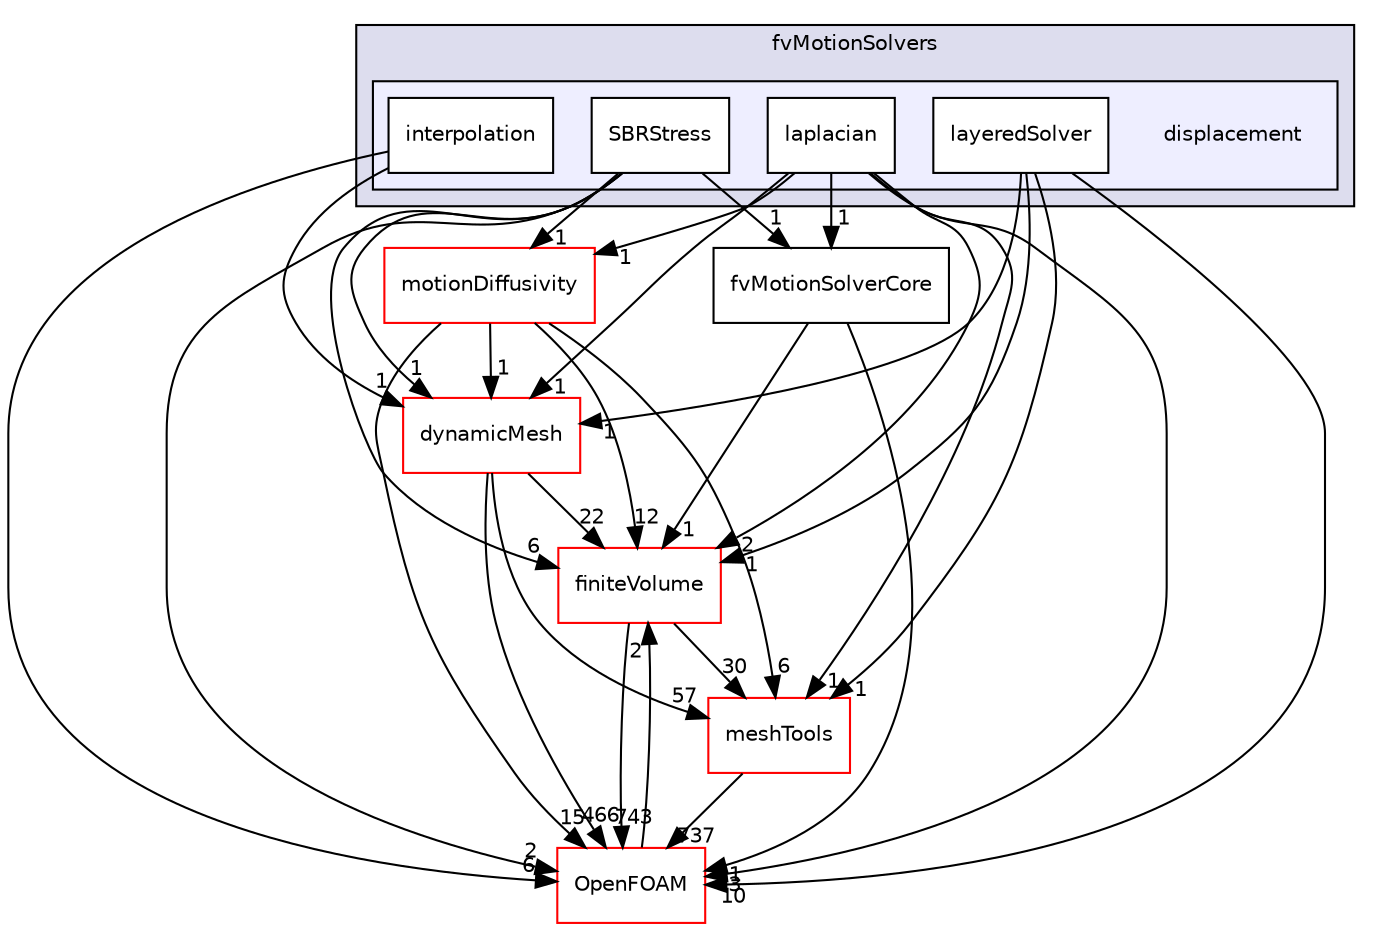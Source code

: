 digraph "src/fvMotionSolver/fvMotionSolvers/displacement" {
  bgcolor=transparent;
  compound=true
  node [ fontsize="10", fontname="Helvetica"];
  edge [ labelfontsize="10", labelfontname="Helvetica"];
  subgraph clusterdir_a38e3b643eae30d7add43af99171ff5d {
    graph [ bgcolor="#ddddee", pencolor="black", label="fvMotionSolvers" fontname="Helvetica", fontsize="10", URL="dir_a38e3b643eae30d7add43af99171ff5d.html"]
  subgraph clusterdir_6a2ca20b7e249992f3025a0ff36004ca {
    graph [ bgcolor="#eeeeff", pencolor="black", label="" URL="dir_6a2ca20b7e249992f3025a0ff36004ca.html"];
    dir_6a2ca20b7e249992f3025a0ff36004ca [shape=plaintext label="displacement"];
    dir_47c76af5b7e97029b679043b5dd3b7fb [shape=box label="interpolation" color="black" fillcolor="white" style="filled" URL="dir_47c76af5b7e97029b679043b5dd3b7fb.html"];
    dir_d1be2943bce915df6cdc59c5bc7e038f [shape=box label="laplacian" color="black" fillcolor="white" style="filled" URL="dir_d1be2943bce915df6cdc59c5bc7e038f.html"];
    dir_17e1a3f4f2dbd7d57abbc2dec90703f9 [shape=box label="layeredSolver" color="black" fillcolor="white" style="filled" URL="dir_17e1a3f4f2dbd7d57abbc2dec90703f9.html"];
    dir_74553758a023c7cd41c4e924a9eebb87 [shape=box label="SBRStress" color="black" fillcolor="white" style="filled" URL="dir_74553758a023c7cd41c4e924a9eebb87.html"];
  }
  }
  dir_9bd15774b555cf7259a6fa18f99fe99b [shape=box label="finiteVolume" color="red" URL="dir_9bd15774b555cf7259a6fa18f99fe99b.html"];
  dir_ae30ad0bef50cf391b24c614251bb9fd [shape=box label="meshTools" color="red" URL="dir_ae30ad0bef50cf391b24c614251bb9fd.html"];
  dir_63742796c427c97a292c80f7db71da36 [shape=box label="dynamicMesh" color="red" URL="dir_63742796c427c97a292c80f7db71da36.html"];
  dir_7b20f18e0d7766bc859203c857d7b1a8 [shape=box label="fvMotionSolverCore" URL="dir_7b20f18e0d7766bc859203c857d7b1a8.html"];
  dir_c5473ff19b20e6ec4dfe5c310b3778a8 [shape=box label="OpenFOAM" color="red" URL="dir_c5473ff19b20e6ec4dfe5c310b3778a8.html"];
  dir_8ab94aa558c9b87721da8bbf3fb9229e [shape=box label="motionDiffusivity" color="red" URL="dir_8ab94aa558c9b87721da8bbf3fb9229e.html"];
  dir_9bd15774b555cf7259a6fa18f99fe99b->dir_ae30ad0bef50cf391b24c614251bb9fd [headlabel="30", labeldistance=1.5 headhref="dir_000895_001747.html"];
  dir_9bd15774b555cf7259a6fa18f99fe99b->dir_c5473ff19b20e6ec4dfe5c310b3778a8 [headlabel="743", labeldistance=1.5 headhref="dir_000895_001893.html"];
  dir_d1be2943bce915df6cdc59c5bc7e038f->dir_9bd15774b555cf7259a6fa18f99fe99b [headlabel="2", labeldistance=1.5 headhref="dir_001279_000895.html"];
  dir_d1be2943bce915df6cdc59c5bc7e038f->dir_ae30ad0bef50cf391b24c614251bb9fd [headlabel="1", labeldistance=1.5 headhref="dir_001279_001747.html"];
  dir_d1be2943bce915df6cdc59c5bc7e038f->dir_63742796c427c97a292c80f7db71da36 [headlabel="1", labeldistance=1.5 headhref="dir_001279_000802.html"];
  dir_d1be2943bce915df6cdc59c5bc7e038f->dir_7b20f18e0d7766bc859203c857d7b1a8 [headlabel="1", labeldistance=1.5 headhref="dir_001279_001282.html"];
  dir_d1be2943bce915df6cdc59c5bc7e038f->dir_c5473ff19b20e6ec4dfe5c310b3778a8 [headlabel="3", labeldistance=1.5 headhref="dir_001279_001893.html"];
  dir_d1be2943bce915df6cdc59c5bc7e038f->dir_8ab94aa558c9b87721da8bbf3fb9229e [headlabel="1", labeldistance=1.5 headhref="dir_001279_001289.html"];
  dir_17e1a3f4f2dbd7d57abbc2dec90703f9->dir_9bd15774b555cf7259a6fa18f99fe99b [headlabel="1", labeldistance=1.5 headhref="dir_001280_000895.html"];
  dir_17e1a3f4f2dbd7d57abbc2dec90703f9->dir_ae30ad0bef50cf391b24c614251bb9fd [headlabel="1", labeldistance=1.5 headhref="dir_001280_001747.html"];
  dir_17e1a3f4f2dbd7d57abbc2dec90703f9->dir_63742796c427c97a292c80f7db71da36 [headlabel="1", labeldistance=1.5 headhref="dir_001280_000802.html"];
  dir_17e1a3f4f2dbd7d57abbc2dec90703f9->dir_c5473ff19b20e6ec4dfe5c310b3778a8 [headlabel="10", labeldistance=1.5 headhref="dir_001280_001893.html"];
  dir_ae30ad0bef50cf391b24c614251bb9fd->dir_c5473ff19b20e6ec4dfe5c310b3778a8 [headlabel="737", labeldistance=1.5 headhref="dir_001747_001893.html"];
  dir_63742796c427c97a292c80f7db71da36->dir_9bd15774b555cf7259a6fa18f99fe99b [headlabel="22", labeldistance=1.5 headhref="dir_000802_000895.html"];
  dir_63742796c427c97a292c80f7db71da36->dir_ae30ad0bef50cf391b24c614251bb9fd [headlabel="57", labeldistance=1.5 headhref="dir_000802_001747.html"];
  dir_63742796c427c97a292c80f7db71da36->dir_c5473ff19b20e6ec4dfe5c310b3778a8 [headlabel="466", labeldistance=1.5 headhref="dir_000802_001893.html"];
  dir_74553758a023c7cd41c4e924a9eebb87->dir_9bd15774b555cf7259a6fa18f99fe99b [headlabel="6", labeldistance=1.5 headhref="dir_001281_000895.html"];
  dir_74553758a023c7cd41c4e924a9eebb87->dir_63742796c427c97a292c80f7db71da36 [headlabel="1", labeldistance=1.5 headhref="dir_001281_000802.html"];
  dir_74553758a023c7cd41c4e924a9eebb87->dir_7b20f18e0d7766bc859203c857d7b1a8 [headlabel="1", labeldistance=1.5 headhref="dir_001281_001282.html"];
  dir_74553758a023c7cd41c4e924a9eebb87->dir_c5473ff19b20e6ec4dfe5c310b3778a8 [headlabel="2", labeldistance=1.5 headhref="dir_001281_001893.html"];
  dir_74553758a023c7cd41c4e924a9eebb87->dir_8ab94aa558c9b87721da8bbf3fb9229e [headlabel="1", labeldistance=1.5 headhref="dir_001281_001289.html"];
  dir_7b20f18e0d7766bc859203c857d7b1a8->dir_9bd15774b555cf7259a6fa18f99fe99b [headlabel="1", labeldistance=1.5 headhref="dir_001282_000895.html"];
  dir_7b20f18e0d7766bc859203c857d7b1a8->dir_c5473ff19b20e6ec4dfe5c310b3778a8 [headlabel="1", labeldistance=1.5 headhref="dir_001282_001893.html"];
  dir_c5473ff19b20e6ec4dfe5c310b3778a8->dir_9bd15774b555cf7259a6fa18f99fe99b [headlabel="2", labeldistance=1.5 headhref="dir_001893_000895.html"];
  dir_47c76af5b7e97029b679043b5dd3b7fb->dir_63742796c427c97a292c80f7db71da36 [headlabel="1", labeldistance=1.5 headhref="dir_001278_000802.html"];
  dir_47c76af5b7e97029b679043b5dd3b7fb->dir_c5473ff19b20e6ec4dfe5c310b3778a8 [headlabel="6", labeldistance=1.5 headhref="dir_001278_001893.html"];
  dir_8ab94aa558c9b87721da8bbf3fb9229e->dir_9bd15774b555cf7259a6fa18f99fe99b [headlabel="12", labeldistance=1.5 headhref="dir_001289_000895.html"];
  dir_8ab94aa558c9b87721da8bbf3fb9229e->dir_ae30ad0bef50cf391b24c614251bb9fd [headlabel="6", labeldistance=1.5 headhref="dir_001289_001747.html"];
  dir_8ab94aa558c9b87721da8bbf3fb9229e->dir_63742796c427c97a292c80f7db71da36 [headlabel="1", labeldistance=1.5 headhref="dir_001289_000802.html"];
  dir_8ab94aa558c9b87721da8bbf3fb9229e->dir_c5473ff19b20e6ec4dfe5c310b3778a8 [headlabel="15", labeldistance=1.5 headhref="dir_001289_001893.html"];
}
